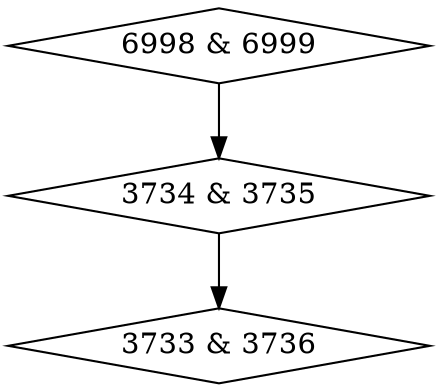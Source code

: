 digraph {
0 [label = "3733 & 3736", shape = diamond];
1 [label = "3734 & 3735", shape = diamond];
2 [label = "6998 & 6999", shape = diamond];
1->0;
2->1;
}
